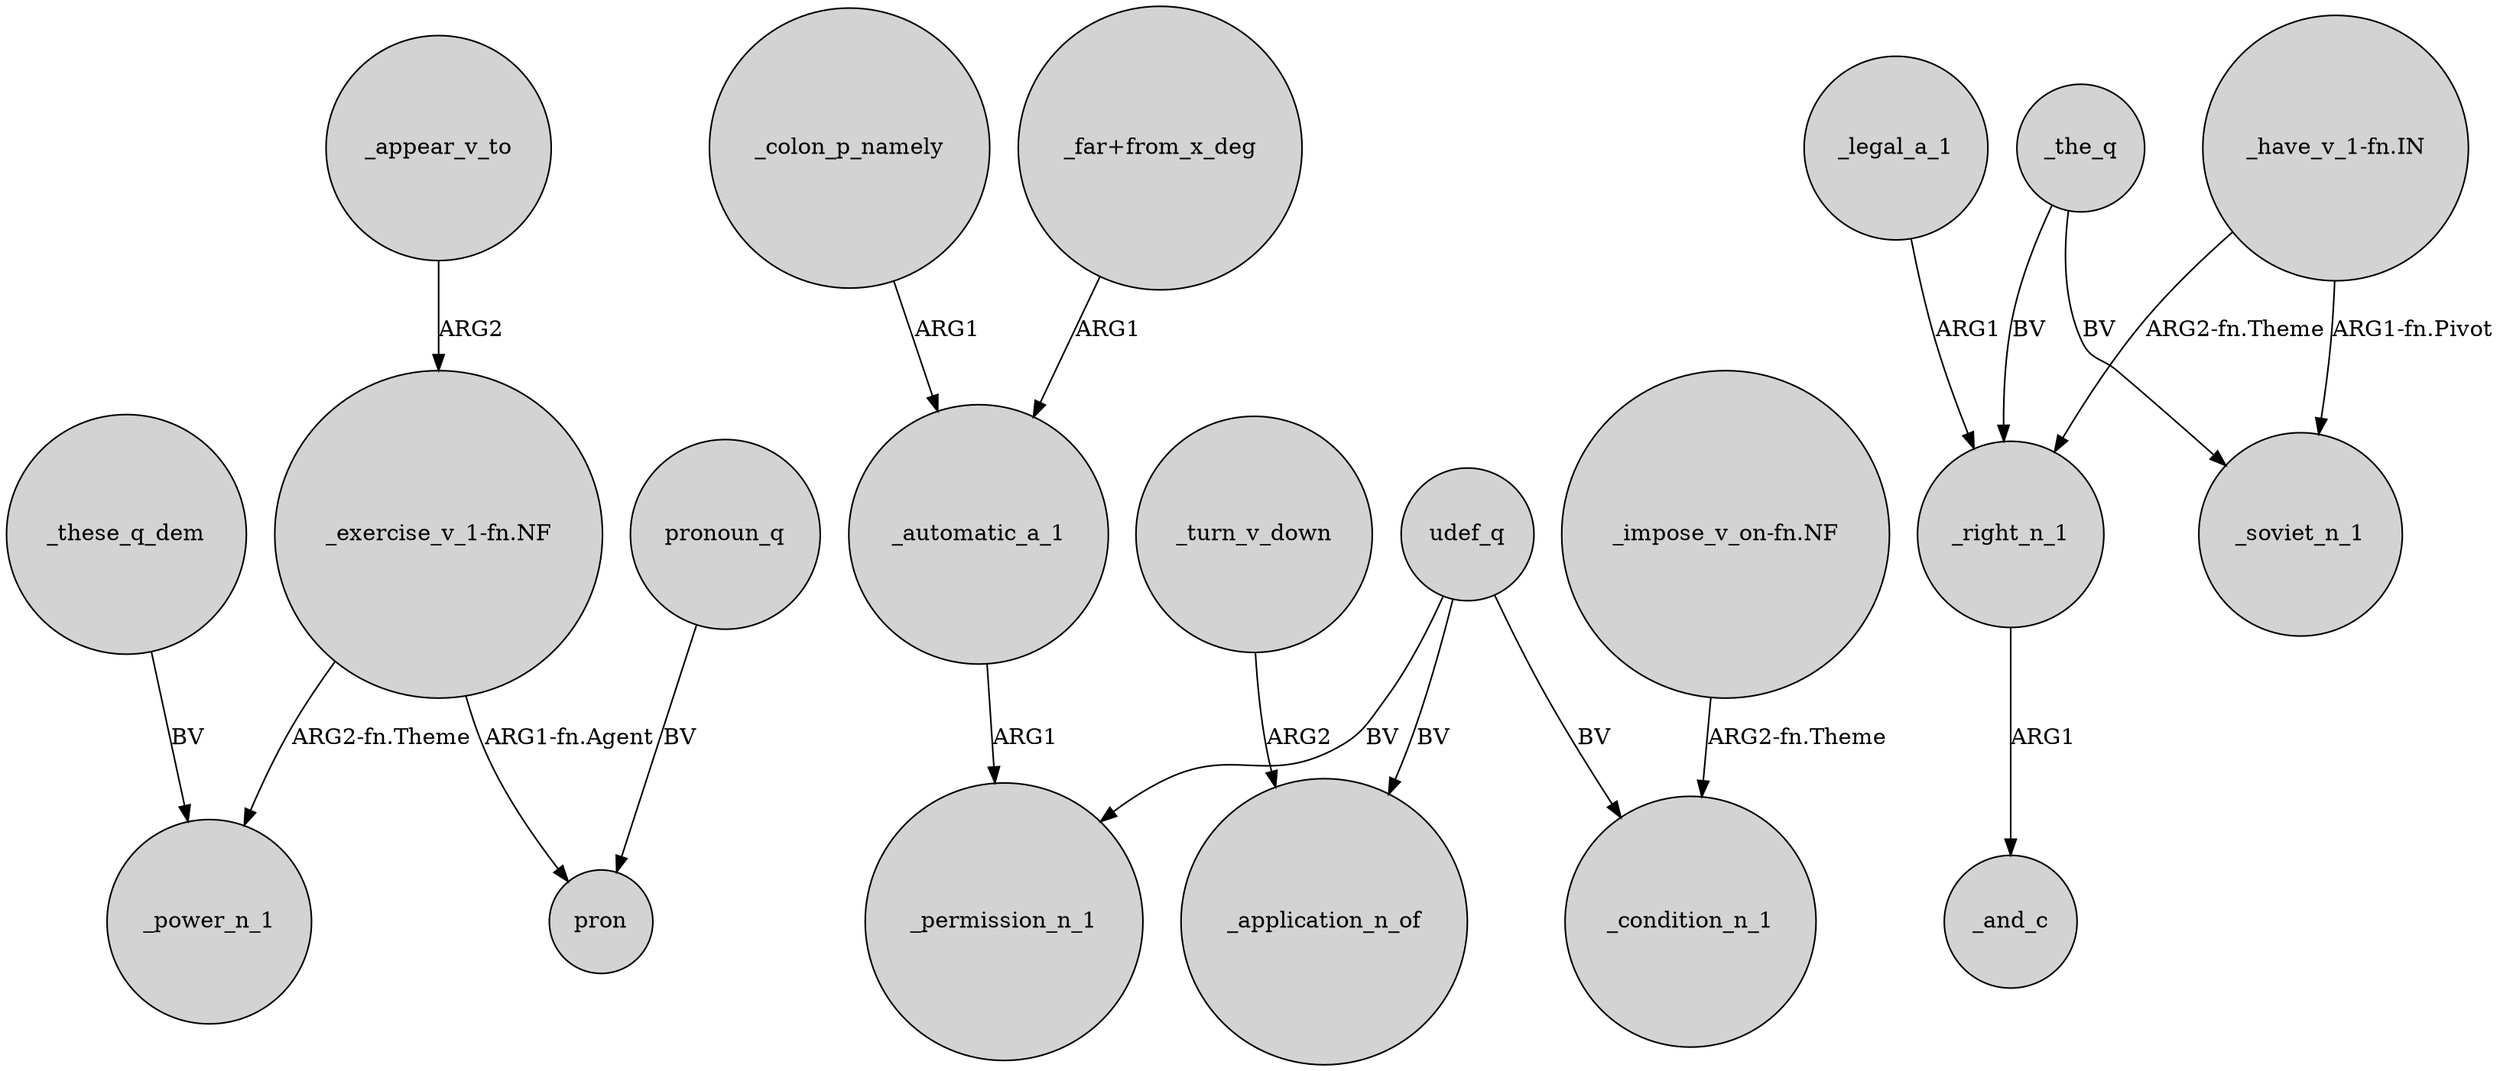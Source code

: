 digraph {
	node [shape=circle style=filled]
	"_exercise_v_1-fn.NF" -> _power_n_1 [label="ARG2-fn.Theme"]
	_automatic_a_1 -> _permission_n_1 [label=ARG1]
	"_have_v_1-fn.IN" -> _right_n_1 [label="ARG2-fn.Theme"]
	_turn_v_down -> _application_n_of [label=ARG2]
	"_impose_v_on-fn.NF" -> _condition_n_1 [label="ARG2-fn.Theme"]
	_colon_p_namely -> _automatic_a_1 [label=ARG1]
	"_have_v_1-fn.IN" -> _soviet_n_1 [label="ARG1-fn.Pivot"]
	_right_n_1 -> _and_c [label=ARG1]
	udef_q -> _permission_n_1 [label=BV]
	_the_q -> _soviet_n_1 [label=BV]
	_appear_v_to -> "_exercise_v_1-fn.NF" [label=ARG2]
	udef_q -> _application_n_of [label=BV]
	pronoun_q -> pron [label=BV]
	"_exercise_v_1-fn.NF" -> pron [label="ARG1-fn.Agent"]
	udef_q -> _condition_n_1 [label=BV]
	_legal_a_1 -> _right_n_1 [label=ARG1]
	_these_q_dem -> _power_n_1 [label=BV]
	"_far+from_x_deg" -> _automatic_a_1 [label=ARG1]
	_the_q -> _right_n_1 [label=BV]
}
